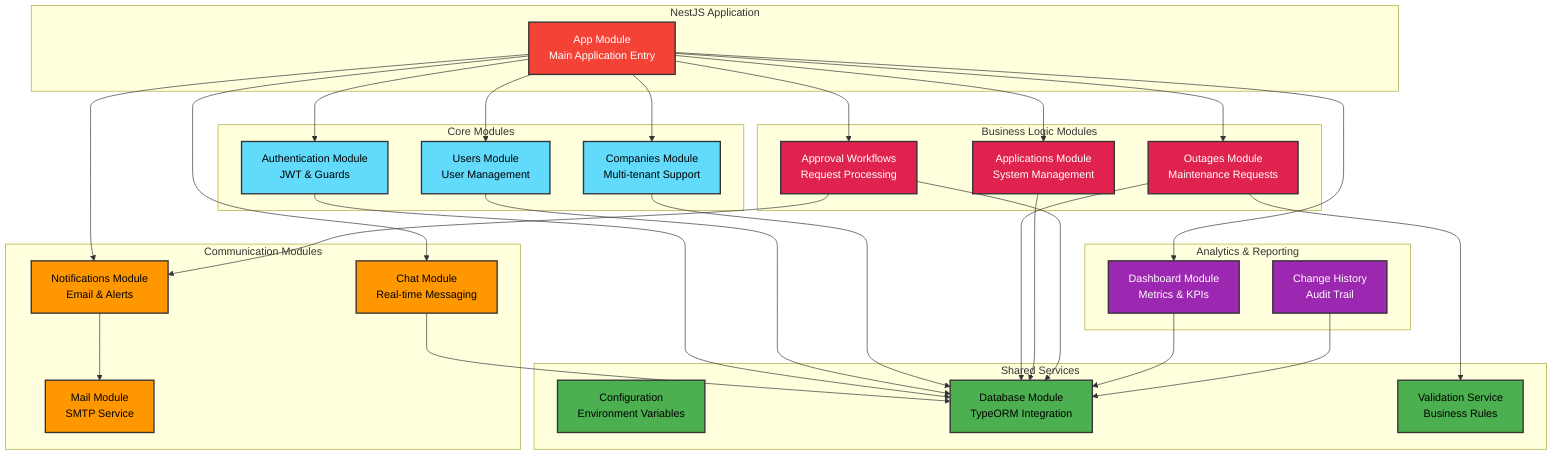 graph TB
    %% Backend Modules Structure
    subgraph "NestJS Application"
        AppModule[App Module<br/>Main Application Entry]
    end

    subgraph "Core Modules"
        AuthModule[Authentication Module<br/>JWT & Guards]
        UsersModule[Users Module<br/>User Management]
        CompaniesModule[Companies Module<br/>Multi-tenant Support]
    end

    subgraph "Business Logic Modules"
        OutagesModule[Outages Module<br/>Maintenance Requests]
        ApplicationsModule[Applications Module<br/>System Management]
        ApprovalModule[Approval Workflows<br/>Request Processing]
    end

    subgraph "Communication Modules"
        ChatModule[Chat Module<br/>Real-time Messaging]
        NotificationsModule[Notifications Module<br/>Email & Alerts]
        MailModule[Mail Module<br/>SMTP Service]
    end

    subgraph "Analytics & Reporting"
        DashboardModule[Dashboard Module<br/>Metrics & KPIs]
        ChangeHistoryModule[Change History<br/>Audit Trail]
    end

    subgraph "Shared Services"
        ConfigModule[Configuration<br/>Environment Variables]
        DatabaseModule[Database Module<br/>TypeORM Integration]
        ValidationService[Validation Service<br/>Business Rules]
    end

    %% Module Dependencies
    AppModule --> AuthModule
    AppModule --> UsersModule
    AppModule --> CompaniesModule
    AppModule --> OutagesModule
    AppModule --> ApplicationsModule
    AppModule --> ApprovalModule
    AppModule --> ChatModule
    AppModule --> NotificationsModule
    AppModule --> DashboardModule

    AuthModule --> DatabaseModule
    UsersModule --> DatabaseModule
    CompaniesModule --> DatabaseModule
    OutagesModule --> ValidationService
    OutagesModule --> DatabaseModule
    ApplicationsModule --> DatabaseModule
    ApprovalModule --> NotificationsModule
    ApprovalModule --> DatabaseModule
    ChatModule --> DatabaseModule
    NotificationsModule --> MailModule
    DashboardModule --> DatabaseModule
    ChangeHistoryModule --> DatabaseModule

    %% Styling
    classDef core fill:#61dafb,stroke:#333,stroke-width:2px,color:#000
    classDef business fill:#e0234e,stroke:#333,stroke-width:2px,color:#fff
    classDef communication fill:#ff9800,stroke:#333,stroke-width:2px,color:#000
    classDef analytics fill:#9c27b0,stroke:#333,stroke-width:2px,color:#fff
    classDef shared fill:#4caf50,stroke:#333,stroke-width:2px,color:#000
    classDef app fill:#f44336,stroke:#333,stroke-width:2px,color:#fff

    class AuthModule,UsersModule,CompaniesModule core
    class OutagesModule,ApplicationsModule,ApprovalModule business
    class ChatModule,NotificationsModule,MailModule communication
    class DashboardModule,ChangeHistoryModule analytics
    class ConfigModule,DatabaseModule,ValidationService shared
    class AppModule app